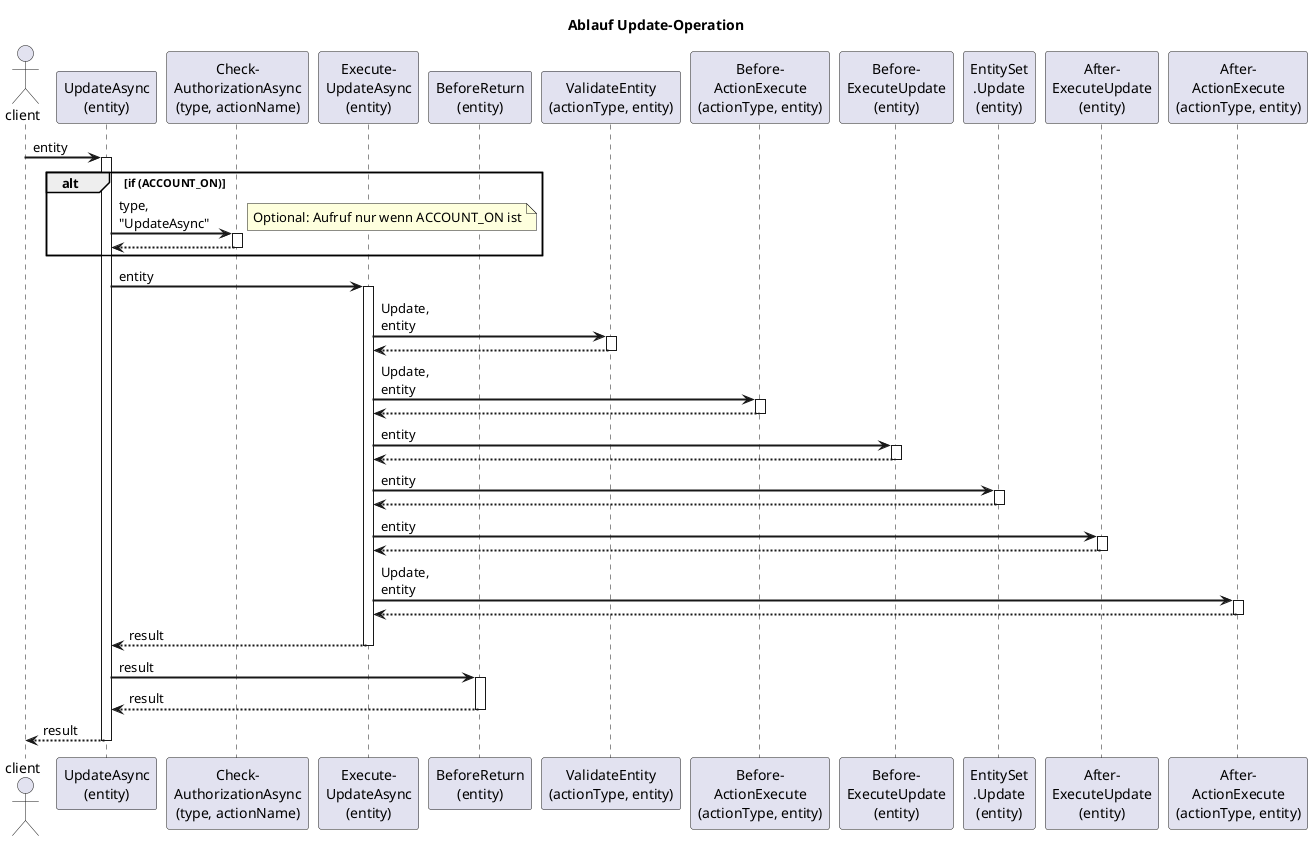 @startuml UpdateAsync
skinparam {
    monochrome false
    sequenceArrowThickness 2
    maxmessagesize 60
}

title Ablauf Update-Operation

'deklaration
actor client
participant "UpdateAsync\n(entity)" as Update
participant "Check-\nAuthorizationAsync\n(type, actionName)" as checkauth
participant "Execute-\nUpdateAsync\n(entity)" as execute
participant "BeforeReturn\n(entity)" as beforeret
participant "ValidateEntity\n(actionType, entity)" as validate
participant "Before-\nActionExecute\n(actionType, entity)" as beforeaction
participant "Before-\nExecuteUpdate\n(entity)" as beforeUpdate
participant "EntitySet\n.Update\n(entity)" as add
participant "After-\nExecuteUpdate\n(entity)" as afterUpdate
participant "After-\nActionExecute\n(actionType, entity)" as afteraction
'declaration

client -> Update : entity
activate Update
alt if (ACCOUNT_ON)
Update -> checkauth : type, "UpdateAsync"
activate checkauth
note right: Optional: Aufruf nur wenn ACCOUNT_ON ist
return
end
Update -> execute : entity
activate execute

'Beginn: Ablauf ExecuteUpdate(...)
execute -> validate : Update, entity
activate validate
return

execute -> beforeaction : Update, entity
activate beforeaction
return

execute -> beforeUpdate : entity
activate beforeUpdate
return

execute -> add : entity
activate add
return

execute -> afterUpdate : entity
activate afterUpdate
return

execute -> afteraction : Update, entity
activate afteraction
return

'Ende: Ablauf ExecuteUpdate(...)
execute --> Update : result
deactivate execute

Update -> beforeret : result
activate beforeret
return result
Update --> client : result
deactivate Update
@enduml
